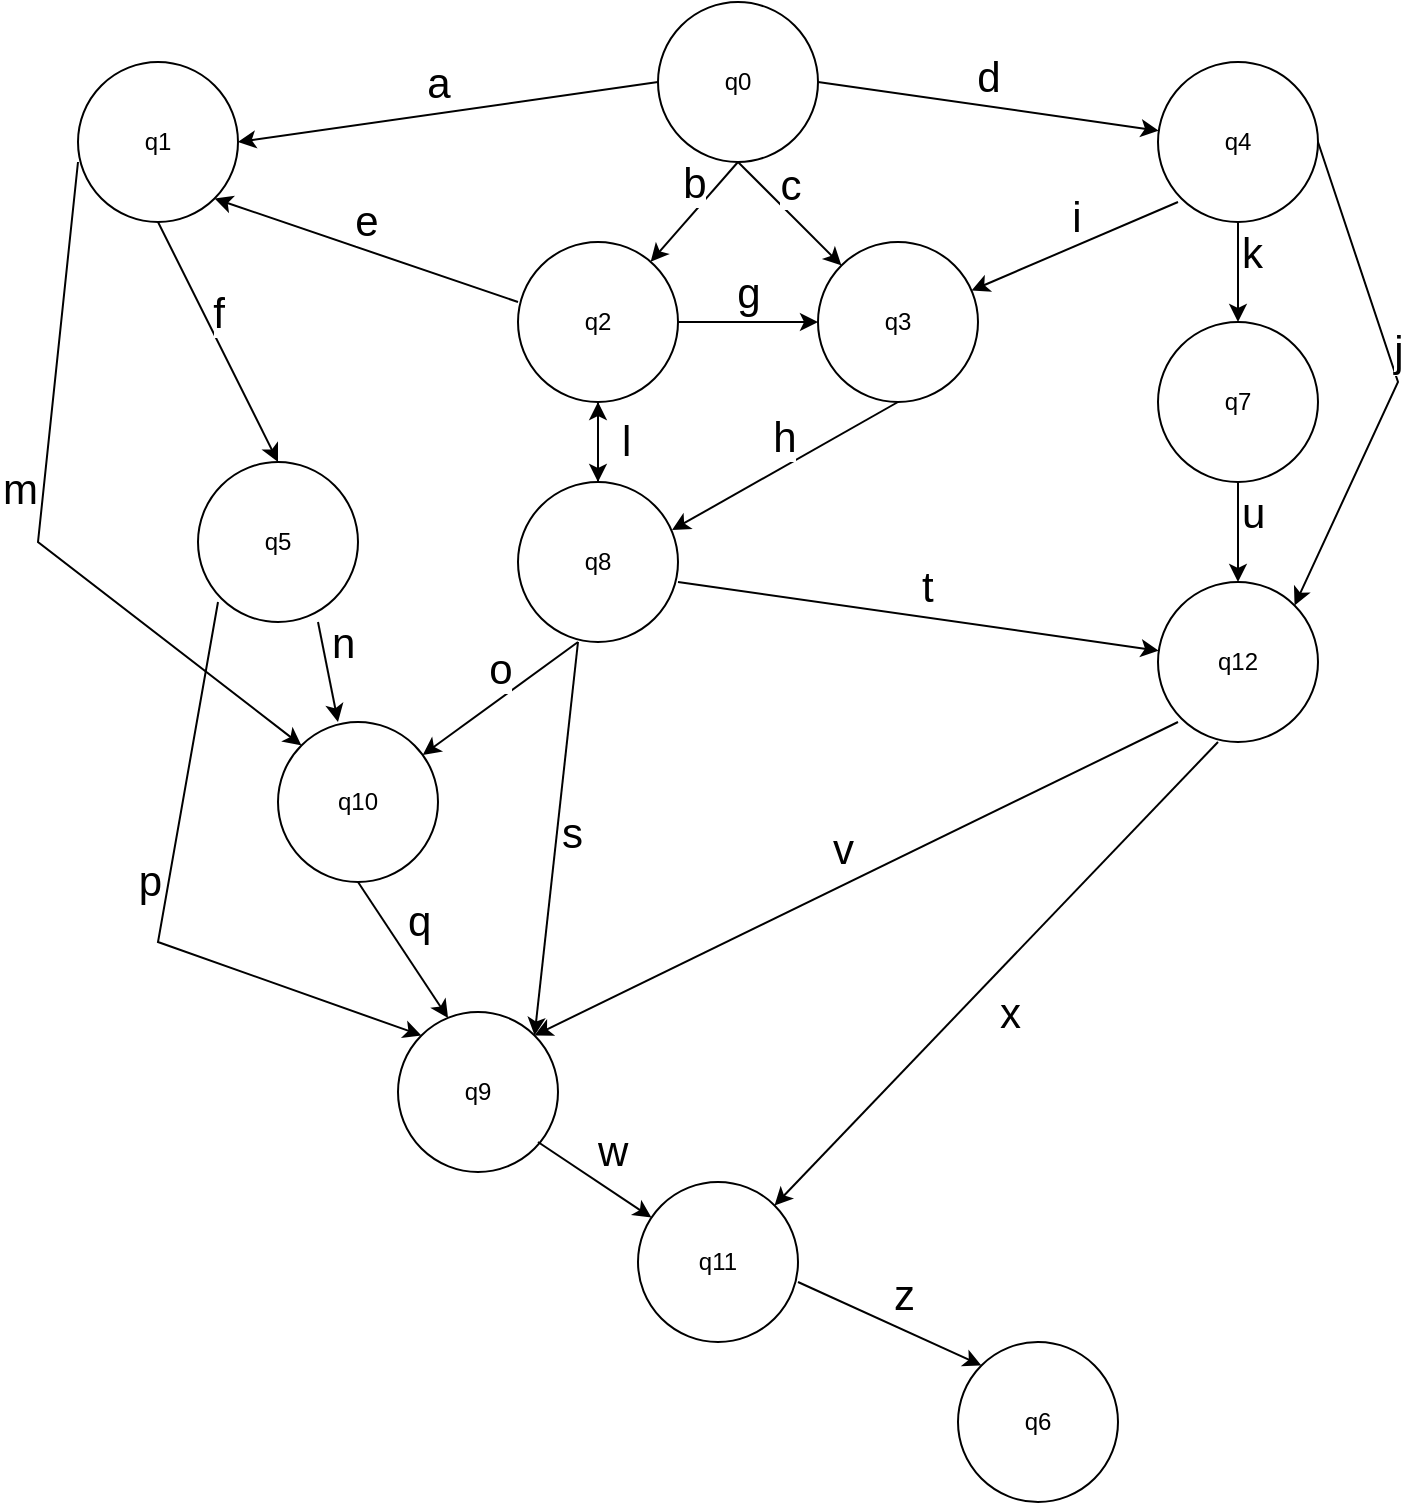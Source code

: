<mxfile version="21.0.6" type="github"><diagram name="Страница 1" id="dsH4U7FuIB3Y0fgrTgoz"><mxGraphModel dx="1434" dy="796" grid="1" gridSize="10" guides="1" tooltips="1" connect="1" arrows="1" fold="1" page="1" pageScale="1" pageWidth="827" pageHeight="1169" math="0" shadow="0"><root><mxCell id="0"/><mxCell id="1" parent="0"/><mxCell id="DO3_-I0N0fBDQWKYTIKw-1" value="q0" style="ellipse;whiteSpace=wrap;html=1;aspect=fixed;" parent="1" vertex="1"><mxGeometry x="360" y="80" width="80" height="80" as="geometry"/></mxCell><mxCell id="DO3_-I0N0fBDQWKYTIKw-2" value="q1" style="ellipse;whiteSpace=wrap;html=1;aspect=fixed;" parent="1" vertex="1"><mxGeometry x="70" y="110" width="80" height="80" as="geometry"/></mxCell><mxCell id="DO3_-I0N0fBDQWKYTIKw-3" value="q2" style="ellipse;whiteSpace=wrap;html=1;aspect=fixed;" parent="1" vertex="1"><mxGeometry x="290" y="200" width="80" height="80" as="geometry"/></mxCell><mxCell id="DO3_-I0N0fBDQWKYTIKw-4" value="q3" style="ellipse;whiteSpace=wrap;html=1;aspect=fixed;" parent="1" vertex="1"><mxGeometry x="440" y="200" width="80" height="80" as="geometry"/></mxCell><mxCell id="DO3_-I0N0fBDQWKYTIKw-5" value="q4" style="ellipse;whiteSpace=wrap;html=1;aspect=fixed;" parent="1" vertex="1"><mxGeometry x="610" y="110" width="80" height="80" as="geometry"/></mxCell><mxCell id="DO3_-I0N0fBDQWKYTIKw-6" value="q5" style="ellipse;whiteSpace=wrap;html=1;aspect=fixed;" parent="1" vertex="1"><mxGeometry x="130" y="310" width="80" height="80" as="geometry"/></mxCell><mxCell id="DO3_-I0N0fBDQWKYTIKw-8" value="a" style="endArrow=classic;html=1;rounded=0;entryX=1;entryY=0.5;entryDx=0;entryDy=0;fontSize=21;" parent="1" target="DO3_-I0N0fBDQWKYTIKw-2" edge="1"><mxGeometry x="0.027" y="-16" width="50" height="50" relative="1" as="geometry"><mxPoint x="360" y="120" as="sourcePoint"/><mxPoint x="410" y="70" as="targetPoint"/><mxPoint as="offset"/></mxGeometry></mxCell><mxCell id="DO3_-I0N0fBDQWKYTIKw-9" value="b" style="endArrow=classic;html=1;rounded=0;fontSize=21;labelPosition=center;verticalLabelPosition=top;align=center;verticalAlign=bottom;" parent="1" target="DO3_-I0N0fBDQWKYTIKw-3" edge="1"><mxGeometry width="50" height="50" relative="1" as="geometry"><mxPoint x="400" y="160" as="sourcePoint"/><mxPoint x="450" y="110" as="targetPoint"/></mxGeometry></mxCell><mxCell id="DO3_-I0N0fBDQWKYTIKw-10" value="c" style="endArrow=classic;html=1;rounded=0;entryX=0;entryY=0;entryDx=0;entryDy=0;fontSize=21;labelPosition=center;verticalLabelPosition=top;align=center;verticalAlign=bottom;" parent="1" target="DO3_-I0N0fBDQWKYTIKw-4" edge="1"><mxGeometry width="50" height="50" relative="1" as="geometry"><mxPoint x="400" y="160" as="sourcePoint"/><mxPoint x="450" y="110" as="targetPoint"/></mxGeometry></mxCell><mxCell id="DO3_-I0N0fBDQWKYTIKw-11" value="d" style="endArrow=classic;html=1;rounded=0;fontSize=21;labelPosition=center;verticalLabelPosition=top;align=center;verticalAlign=bottom;" parent="1" target="DO3_-I0N0fBDQWKYTIKw-5" edge="1"><mxGeometry width="50" height="50" relative="1" as="geometry"><mxPoint x="440" y="120" as="sourcePoint"/><mxPoint x="490" y="70" as="targetPoint"/></mxGeometry></mxCell><mxCell id="DO3_-I0N0fBDQWKYTIKw-12" value="f" style="endArrow=classic;html=1;rounded=0;entryX=0.5;entryY=0;entryDx=0;entryDy=0;labelPosition=center;verticalLabelPosition=top;align=center;verticalAlign=bottom;fontSize=21;" parent="1" target="DO3_-I0N0fBDQWKYTIKw-6" edge="1"><mxGeometry width="50" height="50" relative="1" as="geometry"><mxPoint x="110" y="190" as="sourcePoint"/><mxPoint x="160" y="140" as="targetPoint"/></mxGeometry></mxCell><mxCell id="DO3_-I0N0fBDQWKYTIKw-13" value="q10" style="ellipse;whiteSpace=wrap;html=1;aspect=fixed;" parent="1" vertex="1"><mxGeometry x="170" y="440" width="80" height="80" as="geometry"/></mxCell><mxCell id="DO3_-I0N0fBDQWKYTIKw-39" value="" style="edgeStyle=orthogonalEdgeStyle;rounded=0;orthogonalLoop=1;jettySize=auto;html=1;fontSize=21;" parent="1" source="DO3_-I0N0fBDQWKYTIKw-15" target="DO3_-I0N0fBDQWKYTIKw-3" edge="1"><mxGeometry relative="1" as="geometry"/></mxCell><mxCell id="DO3_-I0N0fBDQWKYTIKw-15" value="q8" style="ellipse;whiteSpace=wrap;html=1;aspect=fixed;" parent="1" vertex="1"><mxGeometry x="290" y="320" width="80" height="80" as="geometry"/></mxCell><mxCell id="DO3_-I0N0fBDQWKYTIKw-16" value="l" style="endArrow=classic;html=1;rounded=0;entryX=0.5;entryY=0;entryDx=0;entryDy=0;fontSize=21;labelPosition=right;verticalLabelPosition=bottom;align=left;verticalAlign=top;" parent="1" target="DO3_-I0N0fBDQWKYTIKw-15" edge="1"><mxGeometry x="-1" y="10" width="50" height="50" relative="1" as="geometry"><mxPoint x="330" y="280" as="sourcePoint"/><mxPoint x="380" y="230" as="targetPoint"/><mxPoint as="offset"/></mxGeometry></mxCell><mxCell id="DO3_-I0N0fBDQWKYTIKw-17" value="q7" style="ellipse;whiteSpace=wrap;html=1;aspect=fixed;" parent="1" vertex="1"><mxGeometry x="610" y="240" width="80" height="80" as="geometry"/></mxCell><mxCell id="DO3_-I0N0fBDQWKYTIKw-18" value="k" style="endArrow=classic;html=1;rounded=0;entryX=0.5;entryY=0;entryDx=0;entryDy=0;labelPosition=right;verticalLabelPosition=top;align=left;verticalAlign=bottom;fontSize=21;" parent="1" target="DO3_-I0N0fBDQWKYTIKw-17" edge="1"><mxGeometry x="0.2" width="50" height="50" relative="1" as="geometry"><mxPoint x="650" y="190" as="sourcePoint"/><mxPoint x="700" y="140" as="targetPoint"/><mxPoint as="offset"/></mxGeometry></mxCell><mxCell id="DO3_-I0N0fBDQWKYTIKw-19" value="q12" style="ellipse;whiteSpace=wrap;html=1;aspect=fixed;" parent="1" vertex="1"><mxGeometry x="610" y="370" width="80" height="80" as="geometry"/></mxCell><mxCell id="DO3_-I0N0fBDQWKYTIKw-20" value="u" style="endArrow=classic;html=1;rounded=0;entryX=0.5;entryY=0;entryDx=0;entryDy=0;fontSize=21;labelPosition=right;verticalLabelPosition=top;align=left;verticalAlign=bottom;" parent="1" target="DO3_-I0N0fBDQWKYTIKw-19" edge="1"><mxGeometry x="0.2" width="50" height="50" relative="1" as="geometry"><mxPoint x="650" y="320" as="sourcePoint"/><mxPoint x="700" y="270" as="targetPoint"/><mxPoint as="offset"/></mxGeometry></mxCell><mxCell id="DO3_-I0N0fBDQWKYTIKw-21" value="q9" style="ellipse;whiteSpace=wrap;html=1;aspect=fixed;" parent="1" vertex="1"><mxGeometry x="230" y="585" width="80" height="80" as="geometry"/></mxCell><mxCell id="DO3_-I0N0fBDQWKYTIKw-22" value="q" style="endArrow=classic;html=1;rounded=0;entryX=0.313;entryY=0.038;entryDx=0;entryDy=0;entryPerimeter=0;fontSize=21;labelPosition=right;verticalLabelPosition=top;align=left;verticalAlign=bottom;" parent="1" target="DO3_-I0N0fBDQWKYTIKw-21" edge="1"><mxGeometry width="50" height="50" relative="1" as="geometry"><mxPoint x="210" y="520" as="sourcePoint"/><mxPoint x="260" y="470" as="targetPoint"/></mxGeometry></mxCell><mxCell id="DO3_-I0N0fBDQWKYTIKw-23" value="q11" style="ellipse;whiteSpace=wrap;html=1;aspect=fixed;" parent="1" vertex="1"><mxGeometry x="350" y="670" width="80" height="80" as="geometry"/></mxCell><mxCell id="DO3_-I0N0fBDQWKYTIKw-24" value="w" style="endArrow=classic;html=1;rounded=0;fontSize=21;labelPosition=right;verticalLabelPosition=top;align=left;verticalAlign=bottom;" parent="1" target="DO3_-I0N0fBDQWKYTIKw-23" edge="1"><mxGeometry x="-0.002" width="50" height="50" relative="1" as="geometry"><mxPoint x="300" y="650" as="sourcePoint"/><mxPoint x="350" y="600" as="targetPoint"/><mxPoint as="offset"/></mxGeometry></mxCell><mxCell id="DO3_-I0N0fBDQWKYTIKw-25" value="q6" style="ellipse;whiteSpace=wrap;html=1;aspect=fixed;" parent="1" vertex="1"><mxGeometry x="510" y="750" width="80" height="80" as="geometry"/></mxCell><mxCell id="DO3_-I0N0fBDQWKYTIKw-26" value="z" style="endArrow=classic;html=1;rounded=0;entryX=0;entryY=0;entryDx=0;entryDy=0;fontSize=21;labelPosition=right;verticalLabelPosition=top;align=left;verticalAlign=bottom;" parent="1" target="DO3_-I0N0fBDQWKYTIKw-25" edge="1"><mxGeometry width="50" height="50" relative="1" as="geometry"><mxPoint x="430" y="720" as="sourcePoint"/><mxPoint x="480" y="670" as="targetPoint"/></mxGeometry></mxCell><mxCell id="DO3_-I0N0fBDQWKYTIKw-27" value="e" style="endArrow=classic;html=1;rounded=0;entryX=1;entryY=1;entryDx=0;entryDy=0;fontSize=21;labelPosition=center;verticalLabelPosition=top;align=center;verticalAlign=bottom;" parent="1" target="DO3_-I0N0fBDQWKYTIKw-2" edge="1"><mxGeometry width="50" height="50" relative="1" as="geometry"><mxPoint x="290" y="230" as="sourcePoint"/><mxPoint x="340" y="180" as="targetPoint"/></mxGeometry></mxCell><mxCell id="DO3_-I0N0fBDQWKYTIKw-28" value="m" style="endArrow=classic;html=1;rounded=0;entryX=0;entryY=0;entryDx=0;entryDy=0;fontSize=21;labelPosition=left;verticalLabelPosition=top;align=right;verticalAlign=bottom;" parent="1" target="DO3_-I0N0fBDQWKYTIKw-13" edge="1"><mxGeometry width="50" height="50" relative="1" as="geometry"><mxPoint x="70" y="160" as="sourcePoint"/><mxPoint x="120" y="110" as="targetPoint"/><Array as="points"><mxPoint x="50" y="350"/></Array></mxGeometry></mxCell><mxCell id="DO3_-I0N0fBDQWKYTIKw-29" value="g" style="endArrow=classic;html=1;rounded=0;entryX=0;entryY=0.5;entryDx=0;entryDy=0;labelPosition=center;verticalLabelPosition=top;align=center;verticalAlign=bottom;fontSize=21;" parent="1" target="DO3_-I0N0fBDQWKYTIKw-4" edge="1"><mxGeometry width="50" height="50" relative="1" as="geometry"><mxPoint x="370" y="240" as="sourcePoint"/><mxPoint x="420" y="190" as="targetPoint"/></mxGeometry></mxCell><mxCell id="DO3_-I0N0fBDQWKYTIKw-30" value="h" style="endArrow=classic;html=1;rounded=0;entryX=0.963;entryY=0.3;entryDx=0;entryDy=0;entryPerimeter=0;labelPosition=center;verticalLabelPosition=top;align=center;verticalAlign=bottom;fontSize=21;" parent="1" target="DO3_-I0N0fBDQWKYTIKw-15" edge="1"><mxGeometry width="50" height="50" relative="1" as="geometry"><mxPoint x="480" y="280" as="sourcePoint"/><mxPoint x="530" y="230" as="targetPoint"/></mxGeometry></mxCell><mxCell id="DO3_-I0N0fBDQWKYTIKw-31" value="i" style="endArrow=classic;html=1;rounded=0;labelPosition=center;verticalLabelPosition=top;align=center;verticalAlign=bottom;fontSize=21;" parent="1" target="DO3_-I0N0fBDQWKYTIKw-4" edge="1"><mxGeometry width="50" height="50" relative="1" as="geometry"><mxPoint x="620" y="180" as="sourcePoint"/><mxPoint x="670" y="130" as="targetPoint"/></mxGeometry></mxCell><mxCell id="DO3_-I0N0fBDQWKYTIKw-32" value="j" style="endArrow=classic;html=1;rounded=0;entryX=1;entryY=0;entryDx=0;entryDy=0;labelPosition=center;verticalLabelPosition=top;align=center;verticalAlign=bottom;fontSize=21;" parent="1" target="DO3_-I0N0fBDQWKYTIKw-19" edge="1"><mxGeometry width="50" height="50" relative="1" as="geometry"><mxPoint x="690" y="150" as="sourcePoint"/><mxPoint x="740" y="100" as="targetPoint"/><Array as="points"><mxPoint x="730" y="270"/></Array></mxGeometry></mxCell><mxCell id="DO3_-I0N0fBDQWKYTIKw-33" value="p" style="endArrow=classic;html=1;rounded=0;entryX=0;entryY=0;entryDx=0;entryDy=0;fontSize=21;labelPosition=left;verticalLabelPosition=top;align=right;verticalAlign=bottom;" parent="1" target="DO3_-I0N0fBDQWKYTIKw-21" edge="1"><mxGeometry width="50" height="50" relative="1" as="geometry"><mxPoint x="140" y="380" as="sourcePoint"/><mxPoint x="190" y="330" as="targetPoint"/><Array as="points"><mxPoint x="110" y="550"/></Array></mxGeometry></mxCell><mxCell id="DO3_-I0N0fBDQWKYTIKw-34" value="o" style="endArrow=classic;html=1;rounded=0;fontSize=21;labelPosition=center;verticalLabelPosition=top;align=center;verticalAlign=bottom;" parent="1" target="DO3_-I0N0fBDQWKYTIKw-13" edge="1"><mxGeometry width="50" height="50" relative="1" as="geometry"><mxPoint x="320" y="400" as="sourcePoint"/><mxPoint x="370" y="350" as="targetPoint"/></mxGeometry></mxCell><mxCell id="DO3_-I0N0fBDQWKYTIKw-35" value="s" style="endArrow=classic;html=1;rounded=0;entryX=1;entryY=0;entryDx=0;entryDy=0;fontSize=21;labelPosition=right;verticalLabelPosition=top;align=left;verticalAlign=bottom;" parent="1" target="DO3_-I0N0fBDQWKYTIKw-21" edge="1"><mxGeometry x="0.116" y="2" width="50" height="50" relative="1" as="geometry"><mxPoint x="320" y="400" as="sourcePoint"/><mxPoint x="370" y="350" as="targetPoint"/><mxPoint as="offset"/></mxGeometry></mxCell><mxCell id="DO3_-I0N0fBDQWKYTIKw-36" value="t" style="endArrow=classic;html=1;rounded=0;fontSize=21;labelPosition=right;verticalLabelPosition=top;align=left;verticalAlign=bottom;" parent="1" target="DO3_-I0N0fBDQWKYTIKw-19" edge="1"><mxGeometry width="50" height="50" relative="1" as="geometry"><mxPoint x="370" y="370" as="sourcePoint"/><mxPoint x="420" y="320" as="targetPoint"/></mxGeometry></mxCell><mxCell id="DO3_-I0N0fBDQWKYTIKw-37" value="v" style="endArrow=classic;html=1;rounded=0;entryX=1;entryY=0;entryDx=0;entryDy=0;fontSize=21;labelPosition=left;verticalLabelPosition=top;align=right;verticalAlign=bottom;" parent="1" target="DO3_-I0N0fBDQWKYTIKw-21" edge="1"><mxGeometry width="50" height="50" relative="1" as="geometry"><mxPoint x="620" y="440" as="sourcePoint"/><mxPoint x="670" y="390" as="targetPoint"/></mxGeometry></mxCell><mxCell id="DO3_-I0N0fBDQWKYTIKw-38" value="x" style="endArrow=classic;html=1;rounded=0;entryX=1;entryY=0;entryDx=0;entryDy=0;fontSize=21;labelPosition=right;verticalLabelPosition=bottom;align=left;verticalAlign=top;" parent="1" target="DO3_-I0N0fBDQWKYTIKw-23" edge="1"><mxGeometry width="50" height="50" relative="1" as="geometry"><mxPoint x="640" y="450" as="sourcePoint"/><mxPoint x="690" y="400" as="targetPoint"/></mxGeometry></mxCell><mxCell id="DO3_-I0N0fBDQWKYTIKw-40" value="n" style="endArrow=classic;html=1;rounded=0;fontSize=21;exitX=0.75;exitY=1;exitDx=0;exitDy=0;exitPerimeter=0;entryX=0.375;entryY=0;entryDx=0;entryDy=0;entryPerimeter=0;labelPosition=right;verticalLabelPosition=top;align=left;verticalAlign=bottom;" parent="1" source="DO3_-I0N0fBDQWKYTIKw-6" target="DO3_-I0N0fBDQWKYTIKw-13" edge="1"><mxGeometry width="50" height="50" relative="1" as="geometry"><mxPoint x="360" y="510" as="sourcePoint"/><mxPoint x="410" y="460" as="targetPoint"/></mxGeometry></mxCell></root></mxGraphModel></diagram></mxfile>